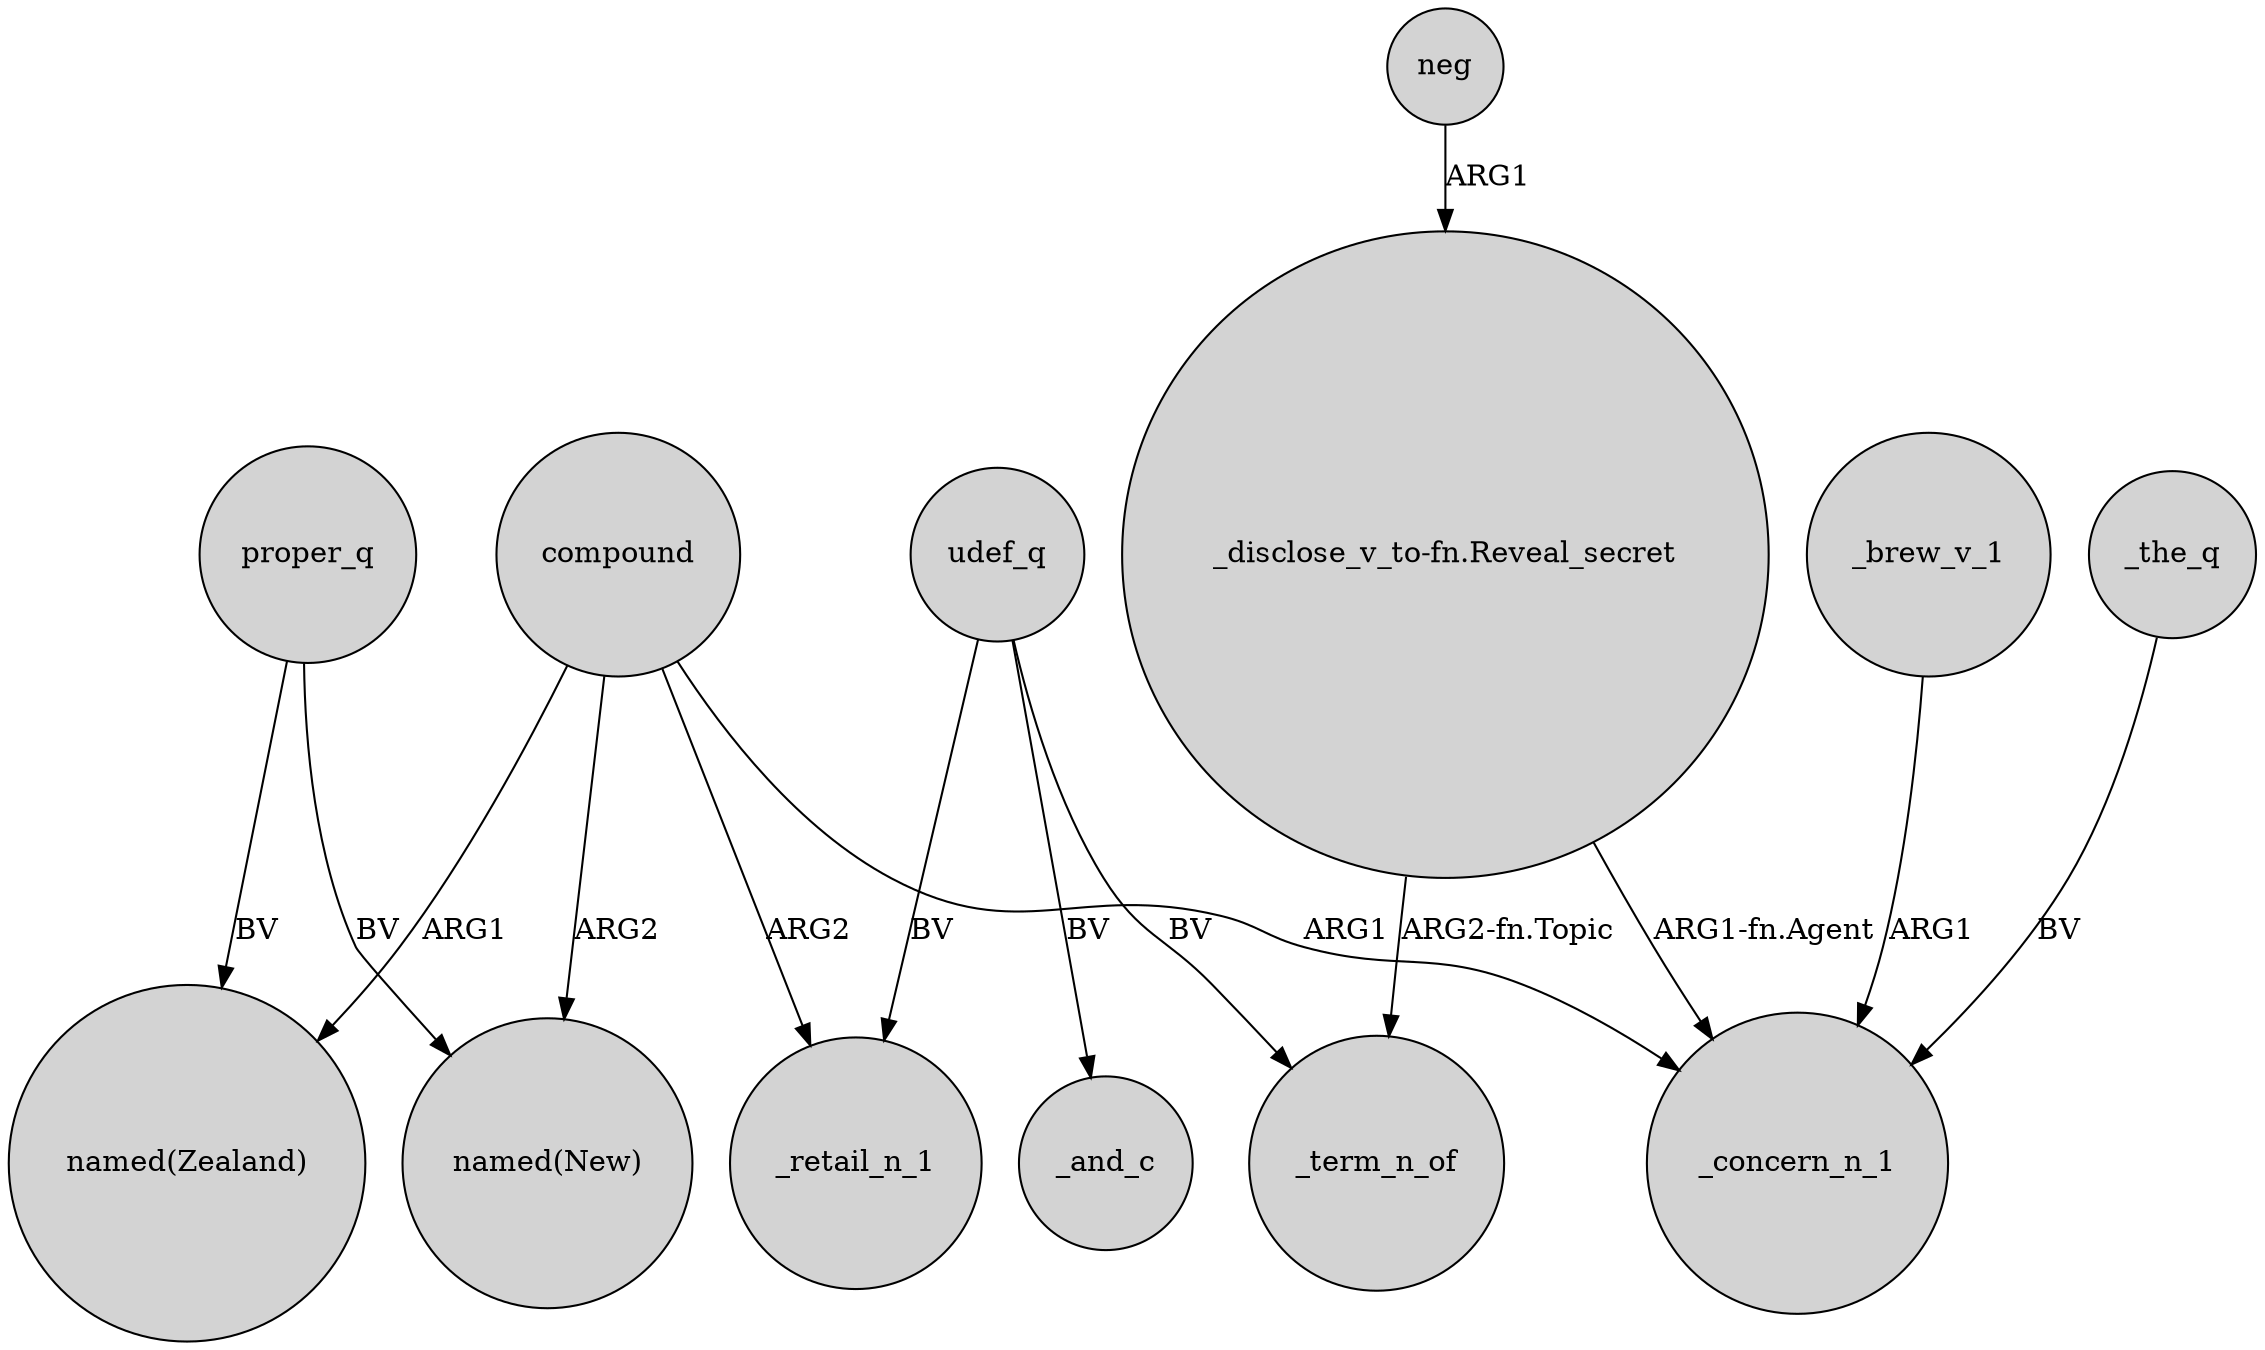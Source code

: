 digraph {
	node [shape=circle style=filled]
	compound -> "named(Zealand)" [label=ARG1]
	proper_q -> "named(Zealand)" [label=BV]
	udef_q -> _retail_n_1 [label=BV]
	neg -> "_disclose_v_to-fn.Reveal_secret" [label=ARG1]
	compound -> "named(New)" [label=ARG2]
	"_disclose_v_to-fn.Reveal_secret" -> _concern_n_1 [label="ARG1-fn.Agent"]
	"_disclose_v_to-fn.Reveal_secret" -> _term_n_of [label="ARG2-fn.Topic"]
	udef_q -> _and_c [label=BV]
	udef_q -> _term_n_of [label=BV]
	proper_q -> "named(New)" [label=BV]
	compound -> _concern_n_1 [label=ARG1]
	_brew_v_1 -> _concern_n_1 [label=ARG1]
	_the_q -> _concern_n_1 [label=BV]
	compound -> _retail_n_1 [label=ARG2]
}
